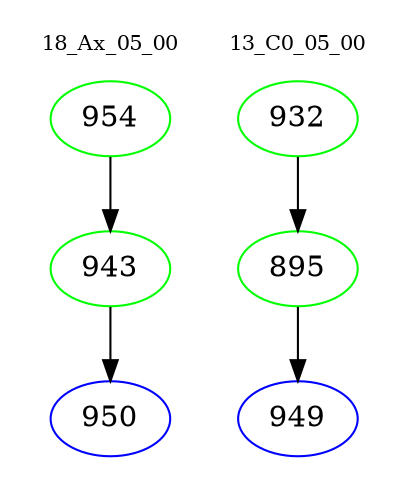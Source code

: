 digraph{
subgraph cluster_0 {
color = white
label = "18_Ax_05_00";
fontsize=10;
T0_954 [label="954", color="green"]
T0_954 -> T0_943 [color="black"]
T0_943 [label="943", color="green"]
T0_943 -> T0_950 [color="black"]
T0_950 [label="950", color="blue"]
}
subgraph cluster_1 {
color = white
label = "13_C0_05_00";
fontsize=10;
T1_932 [label="932", color="green"]
T1_932 -> T1_895 [color="black"]
T1_895 [label="895", color="green"]
T1_895 -> T1_949 [color="black"]
T1_949 [label="949", color="blue"]
}
}
